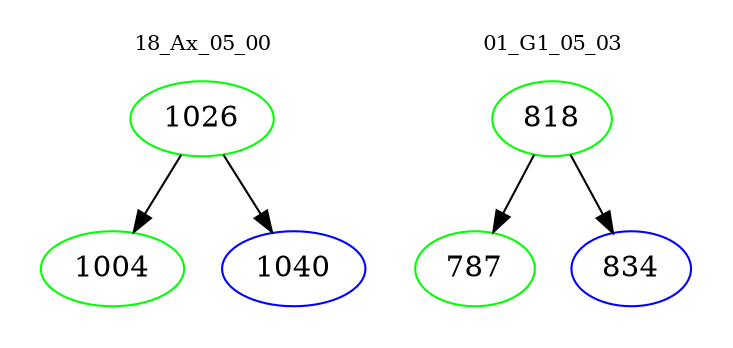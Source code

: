 digraph{
subgraph cluster_0 {
color = white
label = "18_Ax_05_00";
fontsize=10;
T0_1026 [label="1026", color="green"]
T0_1026 -> T0_1004 [color="black"]
T0_1004 [label="1004", color="green"]
T0_1026 -> T0_1040 [color="black"]
T0_1040 [label="1040", color="blue"]
}
subgraph cluster_1 {
color = white
label = "01_G1_05_03";
fontsize=10;
T1_818 [label="818", color="green"]
T1_818 -> T1_787 [color="black"]
T1_787 [label="787", color="green"]
T1_818 -> T1_834 [color="black"]
T1_834 [label="834", color="blue"]
}
}
